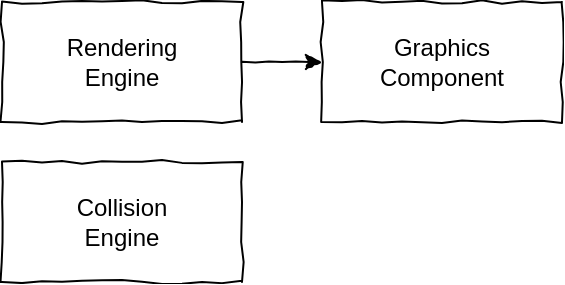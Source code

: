 <mxfile version="12.9.13" type="github">
  <diagram id="LSBM9up_z88ye8JgFCYF" name="Page-1">
    <mxGraphModel dx="780" dy="1105" grid="1" gridSize="10" guides="1" tooltips="1" connect="1" arrows="1" fold="1" page="1" pageScale="1" pageWidth="850" pageHeight="1100" math="0" shadow="0">
      <root>
        <mxCell id="0" />
        <mxCell id="1" parent="0" />
        <mxCell id="p1DqyfPZFr3gklFBK7y1-4" style="edgeStyle=orthogonalEdgeStyle;rounded=0;orthogonalLoop=1;jettySize=auto;html=1;exitX=1;exitY=0.5;exitDx=0;exitDy=0;comic=1;" edge="1" parent="1" source="p1DqyfPZFr3gklFBK7y1-1" target="p1DqyfPZFr3gklFBK7y1-3">
          <mxGeometry relative="1" as="geometry" />
        </mxCell>
        <mxCell id="p1DqyfPZFr3gklFBK7y1-1" value="Rendering&lt;br&gt;Engine" style="rounded=0;whiteSpace=wrap;html=1;comic=1;" vertex="1" parent="1">
          <mxGeometry x="280" y="160" width="120" height="60" as="geometry" />
        </mxCell>
        <mxCell id="p1DqyfPZFr3gklFBK7y1-2" value="Collision &lt;br&gt;Engine" style="rounded=0;whiteSpace=wrap;html=1;comic=1;" vertex="1" parent="1">
          <mxGeometry x="280" y="240" width="120" height="60" as="geometry" />
        </mxCell>
        <mxCell id="p1DqyfPZFr3gklFBK7y1-3" value="Graphics&lt;br&gt;Component" style="rounded=0;whiteSpace=wrap;html=1;comic=1;" vertex="1" parent="1">
          <mxGeometry x="440" y="160" width="120" height="60" as="geometry" />
        </mxCell>
      </root>
    </mxGraphModel>
  </diagram>
</mxfile>
